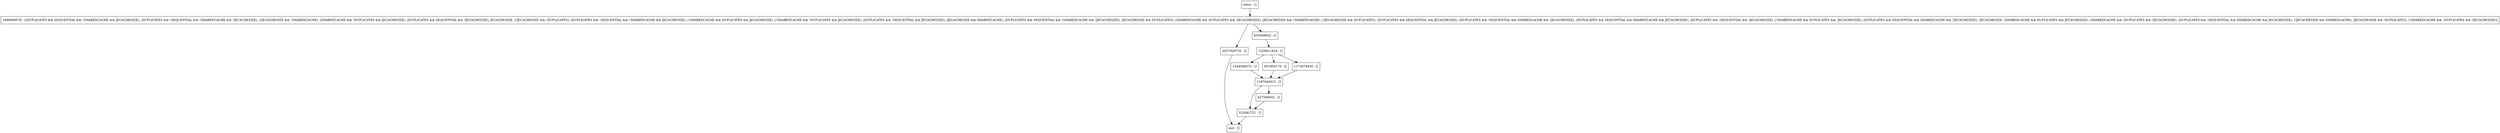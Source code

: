 digraph allocateMemory {
node [shape=record];
522642721 [label="522642721 - []"];
1544566074 [label="1544566074 - []"];
2027929735 [label="2027929735 - []"];
1899069578 [label="1899069578 - [(DUPLICATES && SEQUENTIAL && !SHAREDCACHE && JECACHESIZE), (DUPLICATES && !SEQUENTIAL && !SHAREDCACHE && !JECACHESIZE), (!JECACHESIZE && !SHAREDCACHE), (SHAREDCACHE && !DUPLICATES && JECACHESIZE), (DUPLICATES && SEQUENTIAL && !JECACHESIZE), JECACHESIZE, (!JECACHESIZE && !DUPLICATES), (DUPLICATES && !SEQUENTIAL && !SHAREDCACHE && JECACHESIZE), (!SHAREDCACHE && DUPLICATES && JECACHESIZE), (!SHAREDCACHE && !DUPLICATES && JECACHESIZE), (DUPLICATES && !SEQUENTIAL && JECACHESIZE), (JECACHESIZE && SHAREDCACHE), (DUPLICATES && SEQUENTIAL && !SHAREDCACHE && !JECACHESIZE), (JECACHESIZE && DUPLICATES), (SHAREDCACHE && DUPLICATES && !JECACHESIZE), (JECACHESIZE && !SHAREDCACHE), (!JECACHESIZE && DUPLICATES), (DUPLICATES && SEQUENTIAL && JECACHESIZE), (DUPLICATES && !SEQUENTIAL && SHAREDCACHE && !JECACHESIZE), (DUPLICATES && SEQUENTIAL && SHAREDCACHE && JECACHESIZE), (DUPLICATES && !SEQUENTIAL && !JECACHESIZE), (!SHAREDCACHE && DUPLICATES && !JECACHESIZE), (DUPLICATES && SEQUENTIAL && SHAREDCACHE && !JECACHESIZE), !JECACHESIZE, (SHAREDCACHE && DUPLICATES && JECACHESIZE), (SHAREDCACHE && !DUPLICATES && !JECACHESIZE), (DUPLICATES && !SEQUENTIAL && SHAREDCACHE && JECACHESIZE), (!JECACHESIZE && SHAREDCACHE), (JECACHESIZE && !DUPLICATES), (!SHAREDCACHE && !DUPLICATES && !JECACHESIZE)]"];
1226911818 [label="1226911818 - []"];
427546042 [label="427546042 - []"];
entry [label="entry - []"];
exit [label="exit - []"];
951850170 [label="951850170 - []"];
633049923 [label="633049923 - []"];
1173678430 [label="1173678430 - []"];
1197940915 [label="1197940915 - []"];
entry;
exit;
522642721 -> exit;
1544566074 -> 1197940915;
2027929735 -> exit;
1899069578 -> 2027929735;
1899069578 -> 633049923;
1226911818 -> 1544566074;
1226911818 -> 951850170;
1226911818 -> 1173678430;
427546042 -> 522642721;
entry -> 1899069578;
951850170 -> 1197940915;
633049923 -> 1226911818;
1173678430 -> 1197940915;
1197940915 -> 522642721;
1197940915 -> 427546042;
}

